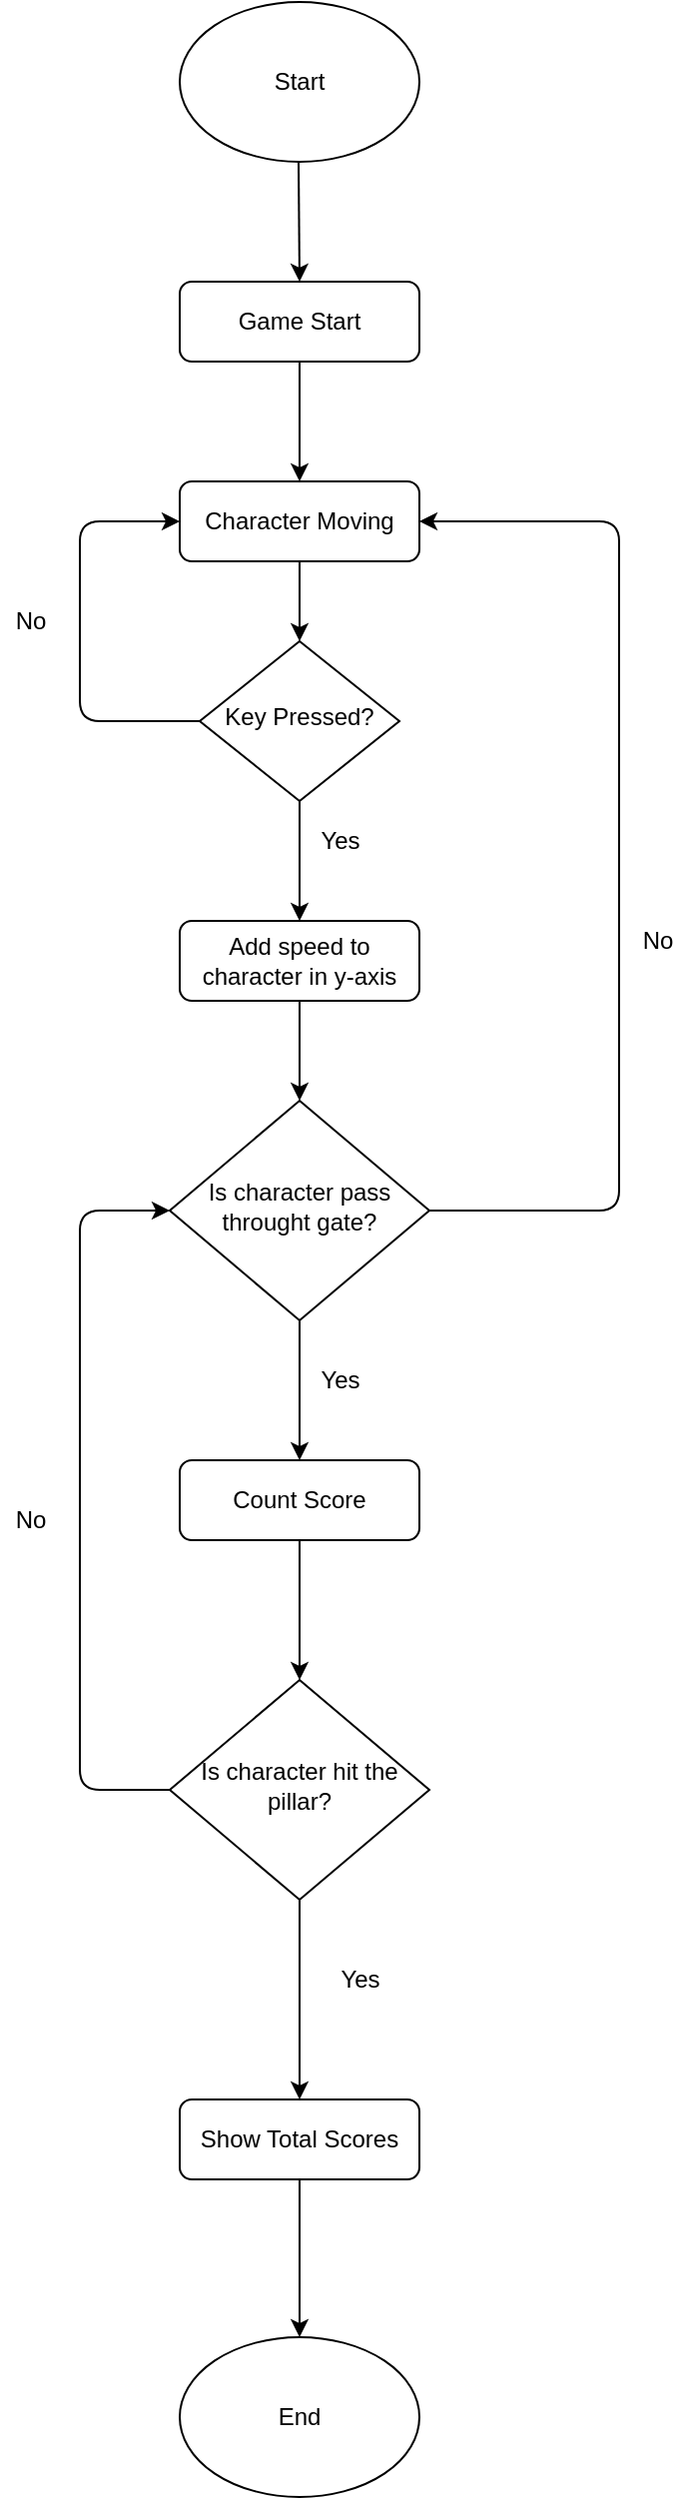 <mxfile version="12.9.4" type="github"><diagram id="C5RBs43oDa-KdzZeNtuy" name="Page-1"><mxGraphModel dx="723" dy="1530" grid="1" gridSize="10" guides="1" tooltips="1" connect="1" arrows="1" fold="1" page="1" pageScale="1" pageWidth="827" pageHeight="1169" math="0" shadow="0"><root><mxCell id="WIyWlLk6GJQsqaUBKTNV-0"/><mxCell id="WIyWlLk6GJQsqaUBKTNV-1" parent="WIyWlLk6GJQsqaUBKTNV-0"/><mxCell id="WIyWlLk6GJQsqaUBKTNV-3" value="Game Start" style="rounded=1;whiteSpace=wrap;html=1;fontSize=12;glass=0;strokeWidth=1;shadow=0;" parent="WIyWlLk6GJQsqaUBKTNV-1" vertex="1"><mxGeometry x="160" y="60" width="120" height="40" as="geometry"/></mxCell><mxCell id="88938Nzq0KmM-8X5E9Hl-5" style="edgeStyle=orthogonalEdgeStyle;rounded=0;orthogonalLoop=1;jettySize=auto;html=1;exitX=0.5;exitY=1;exitDx=0;exitDy=0;entryX=0.5;entryY=0;entryDx=0;entryDy=0;" edge="1" parent="WIyWlLk6GJQsqaUBKTNV-1" source="WIyWlLk6GJQsqaUBKTNV-7" target="WIyWlLk6GJQsqaUBKTNV-10"><mxGeometry relative="1" as="geometry"/></mxCell><mxCell id="WIyWlLk6GJQsqaUBKTNV-7" value="Character Moving" style="rounded=1;whiteSpace=wrap;html=1;fontSize=12;glass=0;strokeWidth=1;shadow=0;" parent="WIyWlLk6GJQsqaUBKTNV-1" vertex="1"><mxGeometry x="160" y="160" width="120" height="40" as="geometry"/></mxCell><mxCell id="WIyWlLk6GJQsqaUBKTNV-10" value="Key Pressed?" style="rhombus;whiteSpace=wrap;html=1;shadow=0;fontFamily=Helvetica;fontSize=12;align=center;strokeWidth=1;spacing=6;spacingTop=-4;" parent="WIyWlLk6GJQsqaUBKTNV-1" vertex="1"><mxGeometry x="170" y="240" width="100" height="80" as="geometry"/></mxCell><mxCell id="WIyWlLk6GJQsqaUBKTNV-11" value="Add speed to character in y-axis" style="rounded=1;whiteSpace=wrap;html=1;fontSize=12;glass=0;strokeWidth=1;shadow=0;" parent="WIyWlLk6GJQsqaUBKTNV-1" vertex="1"><mxGeometry x="160" y="380" width="120" height="40" as="geometry"/></mxCell><mxCell id="88938Nzq0KmM-8X5E9Hl-0" value="Start" style="ellipse;whiteSpace=wrap;html=1;" vertex="1" parent="WIyWlLk6GJQsqaUBKTNV-1"><mxGeometry x="160" y="-80" width="120" height="80" as="geometry"/></mxCell><mxCell id="88938Nzq0KmM-8X5E9Hl-1" value="End" style="ellipse;whiteSpace=wrap;html=1;" vertex="1" parent="WIyWlLk6GJQsqaUBKTNV-1"><mxGeometry x="160" y="1089" width="120" height="80" as="geometry"/></mxCell><mxCell id="88938Nzq0KmM-8X5E9Hl-2" value="" style="endArrow=classic;html=1;" edge="1" parent="WIyWlLk6GJQsqaUBKTNV-1"><mxGeometry width="50" height="50" relative="1" as="geometry"><mxPoint x="219.5" as="sourcePoint"/><mxPoint x="220" y="60" as="targetPoint"/></mxGeometry></mxCell><mxCell id="88938Nzq0KmM-8X5E9Hl-7" value="Is character pass throught gate?" style="rhombus;whiteSpace=wrap;html=1;shadow=0;fontFamily=Helvetica;fontSize=12;align=center;strokeWidth=1;spacing=6;spacingTop=-4;" vertex="1" parent="WIyWlLk6GJQsqaUBKTNV-1"><mxGeometry x="155" y="470" width="130" height="110" as="geometry"/></mxCell><mxCell id="88938Nzq0KmM-8X5E9Hl-8" value="" style="endArrow=classic;html=1;entryX=0.5;entryY=0;entryDx=0;entryDy=0;exitX=0.5;exitY=1;exitDx=0;exitDy=0;" edge="1" parent="WIyWlLk6GJQsqaUBKTNV-1" source="WIyWlLk6GJQsqaUBKTNV-11" target="88938Nzq0KmM-8X5E9Hl-7"><mxGeometry width="50" height="50" relative="1" as="geometry"><mxPoint x="150" y="490" as="sourcePoint"/><mxPoint x="200" y="440" as="targetPoint"/></mxGeometry></mxCell><mxCell id="88938Nzq0KmM-8X5E9Hl-11" value="Yes" style="text;html=1;align=center;verticalAlign=middle;resizable=0;points=[];autosize=1;" vertex="1" parent="WIyWlLk6GJQsqaUBKTNV-1"><mxGeometry x="220" y="600" width="40" height="20" as="geometry"/></mxCell><mxCell id="88938Nzq0KmM-8X5E9Hl-12" value="" style="endArrow=classic;html=1;exitX=0.5;exitY=1;exitDx=0;exitDy=0;" edge="1" parent="WIyWlLk6GJQsqaUBKTNV-1" source="88938Nzq0KmM-8X5E9Hl-7"><mxGeometry width="50" height="50" relative="1" as="geometry"><mxPoint x="230" y="580" as="sourcePoint"/><mxPoint x="220" y="650" as="targetPoint"/></mxGeometry></mxCell><mxCell id="88938Nzq0KmM-8X5E9Hl-17" value="Show Total Scores" style="rounded=1;whiteSpace=wrap;html=1;fontSize=12;glass=0;strokeWidth=1;shadow=0;" vertex="1" parent="WIyWlLk6GJQsqaUBKTNV-1"><mxGeometry x="160" y="970" width="120" height="40" as="geometry"/></mxCell><mxCell id="88938Nzq0KmM-8X5E9Hl-18" value="Is character hit the pillar?" style="rhombus;whiteSpace=wrap;html=1;shadow=0;fontFamily=Helvetica;fontSize=12;align=center;strokeWidth=1;spacing=6;spacingTop=-4;" vertex="1" parent="WIyWlLk6GJQsqaUBKTNV-1"><mxGeometry x="155" y="760" width="130" height="110" as="geometry"/></mxCell><mxCell id="88938Nzq0KmM-8X5E9Hl-20" value="" style="edgeStyle=segmentEdgeStyle;endArrow=classic;html=1;entryX=1;entryY=0.5;entryDx=0;entryDy=0;exitX=1;exitY=0.5;exitDx=0;exitDy=0;" edge="1" parent="WIyWlLk6GJQsqaUBKTNV-1" source="88938Nzq0KmM-8X5E9Hl-7" target="WIyWlLk6GJQsqaUBKTNV-7"><mxGeometry width="50" height="50" relative="1" as="geometry"><mxPoint x="320" y="725" as="sourcePoint"/><mxPoint x="380" y="340" as="targetPoint"/><Array as="points"><mxPoint x="380" y="525"/><mxPoint x="380" y="180"/></Array></mxGeometry></mxCell><mxCell id="88938Nzq0KmM-8X5E9Hl-21" value="No" style="text;html=1;align=center;verticalAlign=middle;resizable=0;points=[];autosize=1;" vertex="1" parent="WIyWlLk6GJQsqaUBKTNV-1"><mxGeometry x="384" y="380" width="30" height="20" as="geometry"/></mxCell><mxCell id="88938Nzq0KmM-8X5E9Hl-23" value="Count Score" style="rounded=1;whiteSpace=wrap;html=1;fontSize=12;glass=0;strokeWidth=1;shadow=0;" vertex="1" parent="WIyWlLk6GJQsqaUBKTNV-1"><mxGeometry x="160" y="650" width="120" height="40" as="geometry"/></mxCell><mxCell id="88938Nzq0KmM-8X5E9Hl-26" value="" style="endArrow=classic;html=1;exitX=0.5;exitY=1;exitDx=0;exitDy=0;entryX=0.5;entryY=0;entryDx=0;entryDy=0;" edge="1" parent="WIyWlLk6GJQsqaUBKTNV-1" source="WIyWlLk6GJQsqaUBKTNV-3" target="WIyWlLk6GJQsqaUBKTNV-7"><mxGeometry width="50" height="50" relative="1" as="geometry"><mxPoint x="190" y="200" as="sourcePoint"/><mxPoint x="240" y="150" as="targetPoint"/></mxGeometry></mxCell><mxCell id="88938Nzq0KmM-8X5E9Hl-27" value="" style="edgeStyle=segmentEdgeStyle;endArrow=classic;html=1;exitX=0;exitY=0.5;exitDx=0;exitDy=0;entryX=0;entryY=0.5;entryDx=0;entryDy=0;" edge="1" parent="WIyWlLk6GJQsqaUBKTNV-1" source="WIyWlLk6GJQsqaUBKTNV-10" target="WIyWlLk6GJQsqaUBKTNV-7"><mxGeometry width="50" height="50" relative="1" as="geometry"><mxPoint x="130" y="280" as="sourcePoint"/><mxPoint x="110" y="180" as="targetPoint"/><Array as="points"><mxPoint x="110" y="280"/><mxPoint x="110" y="180"/></Array></mxGeometry></mxCell><mxCell id="88938Nzq0KmM-8X5E9Hl-28" value="Yes" style="text;html=1;align=center;verticalAlign=middle;resizable=0;points=[];autosize=1;" vertex="1" parent="WIyWlLk6GJQsqaUBKTNV-1"><mxGeometry x="220" y="330" width="40" height="20" as="geometry"/></mxCell><mxCell id="88938Nzq0KmM-8X5E9Hl-30" value="" style="endArrow=classic;html=1;exitX=0.5;exitY=1;exitDx=0;exitDy=0;entryX=0.5;entryY=0;entryDx=0;entryDy=0;" edge="1" parent="WIyWlLk6GJQsqaUBKTNV-1" source="WIyWlLk6GJQsqaUBKTNV-10" target="WIyWlLk6GJQsqaUBKTNV-11"><mxGeometry width="50" height="50" relative="1" as="geometry"><mxPoint x="190" y="370" as="sourcePoint"/><mxPoint x="240" y="320" as="targetPoint"/></mxGeometry></mxCell><mxCell id="88938Nzq0KmM-8X5E9Hl-31" value="No" style="text;html=1;align=center;verticalAlign=middle;resizable=0;points=[];autosize=1;" vertex="1" parent="WIyWlLk6GJQsqaUBKTNV-1"><mxGeometry x="70" y="220" width="30" height="20" as="geometry"/></mxCell><mxCell id="88938Nzq0KmM-8X5E9Hl-34" value="" style="endArrow=classic;html=1;exitX=0.5;exitY=1;exitDx=0;exitDy=0;" edge="1" parent="WIyWlLk6GJQsqaUBKTNV-1" source="88938Nzq0KmM-8X5E9Hl-23" target="88938Nzq0KmM-8X5E9Hl-18"><mxGeometry width="50" height="50" relative="1" as="geometry"><mxPoint x="190" y="820" as="sourcePoint"/><mxPoint x="240" y="770" as="targetPoint"/></mxGeometry></mxCell><mxCell id="88938Nzq0KmM-8X5E9Hl-36" value="" style="endArrow=classic;html=1;exitX=0.5;exitY=1;exitDx=0;exitDy=0;" edge="1" parent="WIyWlLk6GJQsqaUBKTNV-1" source="88938Nzq0KmM-8X5E9Hl-18" target="88938Nzq0KmM-8X5E9Hl-17"><mxGeometry width="50" height="50" relative="1" as="geometry"><mxPoint x="240" y="910" as="sourcePoint"/><mxPoint x="290" y="860" as="targetPoint"/></mxGeometry></mxCell><mxCell id="88938Nzq0KmM-8X5E9Hl-37" value="Yes" style="text;html=1;align=center;verticalAlign=middle;resizable=0;points=[];autosize=1;" vertex="1" parent="WIyWlLk6GJQsqaUBKTNV-1"><mxGeometry x="230" y="900" width="40" height="20" as="geometry"/></mxCell><mxCell id="88938Nzq0KmM-8X5E9Hl-39" value="" style="edgeStyle=segmentEdgeStyle;endArrow=classic;html=1;exitX=0;exitY=0.5;exitDx=0;exitDy=0;entryX=0;entryY=0.5;entryDx=0;entryDy=0;" edge="1" parent="WIyWlLk6GJQsqaUBKTNV-1" source="88938Nzq0KmM-8X5E9Hl-18" target="88938Nzq0KmM-8X5E9Hl-7"><mxGeometry width="50" height="50" relative="1" as="geometry"><mxPoint x="80" y="790" as="sourcePoint"/><mxPoint x="80" y="690" as="targetPoint"/><Array as="points"><mxPoint x="110" y="815"/><mxPoint x="110" y="525"/></Array></mxGeometry></mxCell><mxCell id="88938Nzq0KmM-8X5E9Hl-40" value="No" style="text;html=1;align=center;verticalAlign=middle;resizable=0;points=[];autosize=1;" vertex="1" parent="WIyWlLk6GJQsqaUBKTNV-1"><mxGeometry x="70" y="670" width="30" height="20" as="geometry"/></mxCell><mxCell id="88938Nzq0KmM-8X5E9Hl-41" value="" style="endArrow=classic;html=1;exitX=0.5;exitY=1;exitDx=0;exitDy=0;entryX=0.5;entryY=0;entryDx=0;entryDy=0;" edge="1" parent="WIyWlLk6GJQsqaUBKTNV-1" source="88938Nzq0KmM-8X5E9Hl-17" target="88938Nzq0KmM-8X5E9Hl-1"><mxGeometry width="50" height="50" relative="1" as="geometry"><mxPoint x="200" y="1120" as="sourcePoint"/><mxPoint x="250" y="1070" as="targetPoint"/></mxGeometry></mxCell></root></mxGraphModel></diagram></mxfile>